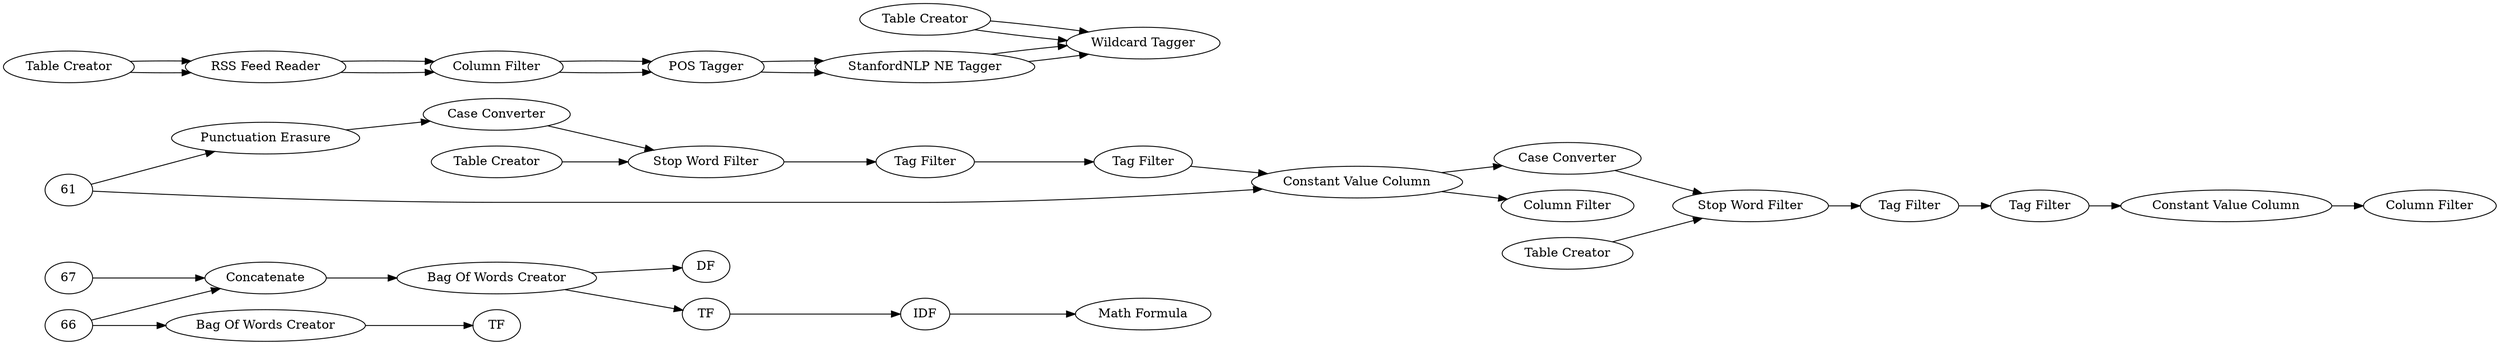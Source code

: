 digraph {
	33 [label=Concatenate]
	34 [label=DF]
	35 [label="Bag Of Words Creator"]
	36 [label=IDF]
	37 [label=TF]
	38 [label="Math Formula"]
	62 [label=TF]
	63 [label="Bag Of Words Creator"]
	12 [label="Punctuation Erasure"]
	15 [label="Stop Word Filter"]
	16 [label="Case Converter"]
	17 [label="Tag Filter"]
	19 [label="Table Creator"]
	20 [label="Tag Filter"]
	23 [label="Constant Value Column"]
	24 [label="Column Filter"]
	7 [label="POS Tagger"]
	9 [label="StanfordNLP NE Tagger"]
	10 [label="Wildcard Tagger"]
	11 [label="Table Creator"]
	42 [label="Table Creator"]
	53 [label="RSS Feed Reader"]
	60 [label="Column Filter"]
	12 [label="Constant Value Column"]
	25 [label="Table Creator"]
	26 [label="Tag Filter"]
	27 [label="Punctuation Erasure"]
	28 [label="Stop Word Filter"]
	29 [label="Case Converter"]
	31 [label="Tag Filter"]
	32 [label="Column Filter"]
	7 [label="POS Tagger"]
	9 [label="StanfordNLP NE Tagger"]
	10 [label="Wildcard Tagger"]
	11 [label="Table Creator"]
	42 [label="Table Creator"]
	53 [label="RSS Feed Reader"]
	60 [label="Column Filter"]
	7 -> 9
	9 -> 10
	11 -> 10
	42 -> 53
	53 -> 60
	60 -> 7
	12 -> 16
	15 -> 17
	16 -> 15
	17 -> 20
	19 -> 15
	20 -> 23
	23 -> 24
	61 -> 12
	7 -> 9
	9 -> 10
	11 -> 10
	42 -> 53
	53 -> 60
	60 -> 7
	12 -> 32
	25 -> 28
	26 -> 31
	27 -> 29
	28 -> 26
	29 -> 28
	31 -> 12
	61 -> 27
	33 -> 35
	35 -> 34
	35 -> 37
	36 -> 38
	37 -> 36
	63 -> 62
	66 -> 33
	66 -> 63
	67 -> 33
	rankdir=LR
}
